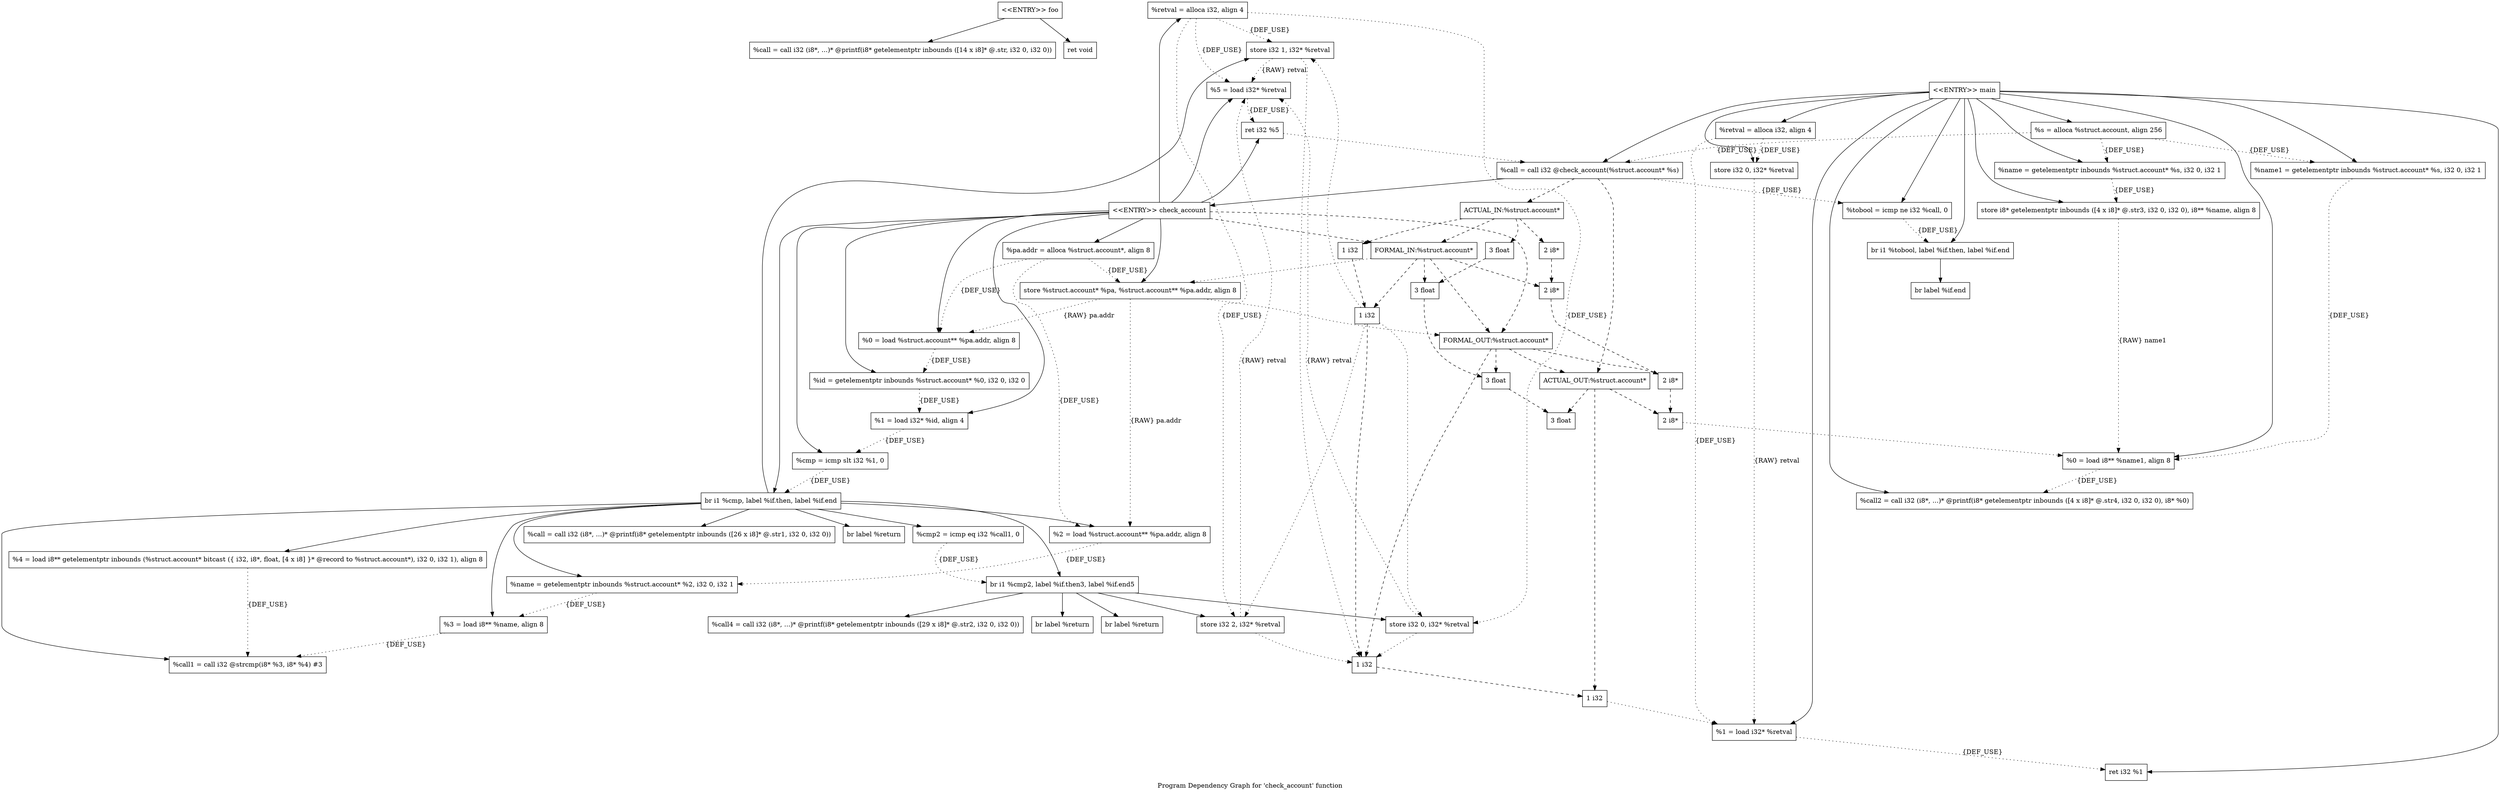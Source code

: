 digraph "Program Dependency Graph for 'check_account' function" {
	label="Program Dependency Graph for 'check_account' function";

	Node0x277a5b0 [shape=record,label="{\<\<ENTRY\>\> foo}"];
	Node0x277a5b0 -> Node0x277a620;
	Node0x277a5b0 -> Node0x277a690;
	Node0x277a620 [shape=record,label="{  %call = call i32 (i8*, ...)* @printf(i8* getelementptr inbounds ([14 x i8]* @.str, i32 0, i32 0))}"];
	Node0x277a690 [shape=record,label="{  ret void}"];
	Node0x277f1d0 [shape=record,label="{  %retval = alloca i32, align 4}"];
	Node0x277f1d0 -> Node0x277f240[style=dotted,label = "{DEF_USE}" ];
	Node0x277f1d0 -> Node0x277a700[style=dotted,label = "{DEF_USE}" ];
	Node0x277f1d0 -> Node0x277f320[style=dotted,label = "{DEF_USE}" ];
	Node0x277f1d0 -> Node0x277f2f0[style=dotted,label = "{DEF_USE}" ];
	Node0x277f240 [shape=record,label="{  store i32 1, i32* %retval}"];
	Node0x277f240 -> Node0x277f2f0[style=dotted,label = "{RAW} retval"];
	Node0x277f240 -> Node0x2784cc0[style=dotted];
	Node0x277a700 [shape=record,label="{  store i32 0, i32* %retval}"];
	Node0x277a700 -> Node0x277f2f0[style=dotted,label = "{RAW} retval"];
	Node0x277a700 -> Node0x2784cc0[style=dotted];
	Node0x277f320 [shape=record,label="{  store i32 2, i32* %retval}"];
	Node0x277f320 -> Node0x277f2f0[style=dotted,label = "{RAW} retval"];
	Node0x277f320 -> Node0x2784cc0[style=dotted];
	Node0x277f2f0 [shape=record,label="{  %5 = load i32* %retval}"];
	Node0x277f2f0 -> Node0x2780030[style=dotted,label = "{DEF_USE}" ];
	Node0x277f3d0 [shape=record,label="{  %pa.addr = alloca %struct.account*, align 8}"];
	Node0x277f3d0 -> Node0x277f4d0[style=dotted,label = "{DEF_USE}" ];
	Node0x277f3d0 -> Node0x277f540[style=dotted,label = "{DEF_USE}" ];
	Node0x277f3d0 -> Node0x277f5e0[style=dotted,label = "{DEF_USE}" ];
	Node0x277f4d0 [shape=record,label="{  store %struct.account* %pa, %struct.account** %pa.addr, align 8}"];
	Node0x277f4d0 -> Node0x277f540[style=dotted,label = "{RAW} pa.addr"];
	Node0x277f4d0 -> Node0x277f5e0[style=dotted,label = "{RAW} pa.addr"];
	Node0x277f4d0 -> Node0x2784b90[style=dotted];
	Node0x277f540 [shape=record,label="{  %0 = load %struct.account** %pa.addr, align 8}"];
	Node0x277f540 -> Node0x277f650[style=dotted,label = "{DEF_USE}" ];
	Node0x277f5e0 [shape=record,label="{  %2 = load %struct.account** %pa.addr, align 8}"];
	Node0x277f5e0 -> Node0x277f440[style=dotted,label = "{DEF_USE}" ];
	Node0x277f650 [shape=record,label="{  %id = getelementptr inbounds %struct.account* %0, i32 0, i32 0}"];
	Node0x277f650 -> Node0x277f6c0[style=dotted,label = "{DEF_USE}" ];
	Node0x277f6c0 [shape=record,label="{  %1 = load i32* %id, align 4}"];
	Node0x277f6c0 -> Node0x277f730[style=dotted,label = "{DEF_USE}" ];
	Node0x277f730 [shape=record,label="{  %cmp = icmp slt i32 %1, 0}"];
	Node0x277f730 -> Node0x277f7a0[style=dotted,label = "{DEF_USE}" ];
	Node0x277f7a0 [shape=record,label="{  br i1 %cmp, label %if.then, label %if.end}"];
	Node0x277f7a0 -> Node0x277f810;
	Node0x277f7a0 -> Node0x277f240;
	Node0x277f7a0 -> Node0x277f470;
	Node0x277f7a0 -> Node0x277f5e0;
	Node0x277f7a0 -> Node0x277f440;
	Node0x277f7a0 -> Node0x277f4a0;
	Node0x277f7a0 -> Node0x277fb30;
	Node0x277f7a0 -> Node0x277fba0;
	Node0x277f7a0 -> Node0x277fc10;
	Node0x277f7a0 -> Node0x277fa60;
	Node0x277f810 [shape=record,label="{  %call = call i32 (i8*, ...)* @printf(i8* getelementptr inbounds ([26 x i8]* @.str1, i32 0, i32 0))}"];
	Node0x277f470 [shape=record,label="{  br label %return}"];
	Node0x277f440 [shape=record,label="{  %name = getelementptr inbounds %struct.account* %2, i32 0, i32 1}"];
	Node0x277f440 -> Node0x277f4a0[style=dotted,label = "{DEF_USE}" ];
	Node0x277f4a0 [shape=record,label="{  %3 = load i8** %name, align 8}"];
	Node0x277f4a0 -> Node0x277fba0[style=dotted,label = "{DEF_USE}" ];
	Node0x277fb30 [shape=record,label="{  %4 = load i8** getelementptr inbounds (%struct.account* bitcast (\{ i32, i8*, float, [4 x i8] \}* @record to %struct.account*), i32 0, i32 1), align 8}"];
	Node0x277fb30 -> Node0x277fba0[style=dotted,label = "{DEF_USE}" ];
	Node0x277fba0 [shape=record,label="{  %call1 = call i32 @strcmp(i8* %3, i8* %4) #3}"];
	Node0x277fc10 [shape=record,label="{  %cmp2 = icmp eq i32 %call1, 0}"];
	Node0x277fc10 -> Node0x277fa60[style=dotted,label = "{DEF_USE}" ];
	Node0x277fa60 [shape=record,label="{  br i1 %cmp2, label %if.then3, label %if.end5}"];
	Node0x277fa60 -> Node0x277fe10;
	Node0x277fa60 -> Node0x277a700;
	Node0x277fa60 -> Node0x277fed0;
	Node0x277fa60 -> Node0x277f320;
	Node0x277fa60 -> Node0x277fea0;
	Node0x277fe10 [shape=record,label="{  %call4 = call i32 (i8*, ...)* @printf(i8* getelementptr inbounds ([29 x i8]* @.str2, i32 0, i32 0))}"];
	Node0x277fed0 [shape=record,label="{  br label %return}"];
	Node0x277fea0 [shape=record,label="{  br label %return}"];
	Node0x2780030 [shape=record,label="{  ret i32 %5}"];
	Node0x2780030 -> Node0x277f8f0[style=dotted];
	Node0x27800c0 [shape=record,label="{\<\<ENTRY\>\> check_account}"];
	Node0x27800c0 -> Node0x277f1d0;
	Node0x27800c0 -> Node0x277f3d0;
	Node0x27800c0 -> Node0x277f4d0;
	Node0x27800c0 -> Node0x277f540;
	Node0x27800c0 -> Node0x277f650;
	Node0x27800c0 -> Node0x277f6c0;
	Node0x27800c0 -> Node0x277f730;
	Node0x27800c0 -> Node0x277f7a0;
	Node0x27800c0 -> Node0x277f2f0;
	Node0x27800c0 -> Node0x2780030;
	Node0x27800c0 -> Node0x2784980[style=dashed];
	Node0x27800c0 -> Node0x2784b90[style=dashed];
	Node0x2782b80 [shape=record,label="{  %retval = alloca i32, align 4}"];
	Node0x2782b80 -> Node0x2782bf0[style=dotted,label = "{DEF_USE}" ];
	Node0x2782b80 -> Node0x2782c60[style=dotted,label = "{DEF_USE}" ];
	Node0x2782bf0 [shape=record,label="{  store i32 0, i32* %retval}"];
	Node0x2782bf0 -> Node0x2782c60[style=dotted,label = "{RAW} retval"];
	Node0x2782c60 [shape=record,label="{  %1 = load i32* %retval}"];
	Node0x2782c60 -> Node0x27851e0[style=dotted,label = "{DEF_USE}" ];
	Node0x2782d00 [shape=record,label="{  %s = alloca %struct.account, align 256}"];
	Node0x2782d00 -> Node0x277f880[style=dotted,label = "{DEF_USE}" ];
	Node0x2782d00 -> Node0x277f8f0[style=dotted,label = "{DEF_USE}" ];
	Node0x2782d00 -> Node0x2782f80[style=dotted,label = "{DEF_USE}" ];
	Node0x277f880 [shape=record,label="{  %name = getelementptr inbounds %struct.account* %s, i32 0, i32 1}"];
	Node0x277f880 -> Node0x277f960[style=dotted,label = "{DEF_USE}" ];
	Node0x277f8f0 [shape=record,label="{  %call = call i32 @check_account(%struct.account* %s)}"];
	Node0x277f8f0 -> Node0x27800c0;
	Node0x277f8f0 -> Node0x2784640[style=dashed];
	Node0x277f8f0 -> Node0x2784770[style=dashed];
	Node0x277f8f0 -> Node0x2785930[style=dotted,label = "{DEF_USE}" ];
	Node0x2782f80 [shape=record,label="{  %name1 = getelementptr inbounds %struct.account* %s, i32 0, i32 1}"];
	Node0x2782f80 -> Node0x2783030[style=dotted,label = "{DEF_USE}" ];
	Node0x277f960 [shape=record,label="{  store i8* getelementptr inbounds ([4 x i8]* @.str3, i32 0, i32 0), i8** %name, align 8}"];
	Node0x277f960 -> Node0x2783030[style=dotted,label = "{RAW} name1"];
	Node0x2783030 [shape=record,label="{  %0 = load i8** %name1, align 8}"];
	Node0x2783030 -> Node0x2785150[style=dotted,label = "{DEF_USE}" ];
	Node0x2784640 [shape=record,label="{ACTUAL_IN:%struct.account*}"];
	Node0x2784640 -> Node0x2784670[style=dashed];
	Node0x2784640 -> Node0x2784700[style=dashed];
	Node0x2784640 -> Node0x27847a0[style=dashed];
	Node0x2784640 -> Node0x2784980[style=dashed];
	Node0x2784670 [shape=record,label="{1 i32}"];
	Node0x2784670 -> Node0x2784ab0[style=dashed];
	Node0x2784700 [shape=record,label="{2 i8*}"];
	Node0x2784700 -> Node0x2784b20[style=dashed];
	Node0x27847a0 [shape=record,label="{3 float}"];
	Node0x27847a0 -> Node0x2784bc0[style=dashed];
	Node0x2784770 [shape=record,label="{ACTUAL_OUT:%struct.account*}"];
	Node0x2784770 -> Node0x27848a0[style=dashed];
	Node0x2784770 -> Node0x2784910[style=dashed];
	Node0x2784770 -> Node0x27849b0[style=dashed];
	Node0x27848a0 [shape=record,label="{1 i32}"];
	Node0x27848a0 -> Node0x2782c60[style=dotted];
	Node0x2784910 [shape=record,label="{2 i8*}"];
	Node0x2784910 -> Node0x2783030[style=dotted];
	Node0x27849b0 [shape=record,label="{3 float}"];
	Node0x2784980 [shape=record,label="{FORMAL_IN:%struct.account*}"];
	Node0x2784980 -> Node0x2784ab0[style=dashed];
	Node0x2784980 -> Node0x2784b20[style=dashed];
	Node0x2784980 -> Node0x2784bc0[style=dashed];
	Node0x2784980 -> Node0x2784b90[style=dashed];
	Node0x2784980 -> Node0x277f4d0[style=dotted];
	Node0x2784ab0 [shape=record,label="{1 i32}"];
	Node0x2784ab0 -> Node0x2784cc0[style=dashed];
	Node0x2784ab0 -> Node0x277f240[style=dotted];
	Node0x2784ab0 -> Node0x277a700[style=dotted];
	Node0x2784ab0 -> Node0x277f320[style=dotted];
	Node0x2784b20 [shape=record,label="{2 i8*}"];
	Node0x2784b20 -> Node0x2784d30[style=dashed];
	Node0x2784bc0 [shape=record,label="{3 float}"];
	Node0x2784bc0 -> Node0x2784dd0[style=dashed];
	Node0x2784b90 [shape=record,label="{FORMAL_OUT:%struct.account*}"];
	Node0x2784b90 -> Node0x2784cc0[style=dashed];
	Node0x2784b90 -> Node0x2784d30[style=dashed];
	Node0x2784b90 -> Node0x2784dd0[style=dashed];
	Node0x2784b90 -> Node0x2784770[style=dashed];
	Node0x2784cc0 [shape=record,label="{1 i32}"];
	Node0x2784cc0 -> Node0x27848a0[style=dashed];
	Node0x2784d30 [shape=record,label="{2 i8*}"];
	Node0x2784d30 -> Node0x2784910[style=dashed];
	Node0x2784dd0 [shape=record,label="{3 float}"];
	Node0x2784dd0 -> Node0x27849b0[style=dashed];
	Node0x2785930 [shape=record,label="{  %tobool = icmp ne i32 %call, 0}"];
	Node0x2785930 -> Node0x27859a0[style=dotted,label = "{DEF_USE}" ];
	Node0x27859a0 [shape=record,label="{  br i1 %tobool, label %if.then, label %if.end}"];
	Node0x27859a0 -> Node0x2785a10;
	Node0x2785a10 [shape=record,label="{  br label %if.end}"];
	Node0x2785150 [shape=record,label="{  %call2 = call i32 (i8*, ...)* @printf(i8* getelementptr inbounds ([4 x i8]* @.str4, i32 0, i32 0), i8* %0)}"];
	Node0x27851e0 [shape=record,label="{  ret i32 %1}"];
	Node0x2785270 [shape=record,label="{\<\<ENTRY\>\> main}"];
	Node0x2785270 -> Node0x2782b80;
	Node0x2785270 -> Node0x2782d00;
	Node0x2785270 -> Node0x2782bf0;
	Node0x2785270 -> Node0x277f880;
	Node0x2785270 -> Node0x277f960;
	Node0x2785270 -> Node0x277f8f0;
	Node0x2785270 -> Node0x2785930;
	Node0x2785270 -> Node0x27859a0;
	Node0x2785270 -> Node0x2782f80;
	Node0x2785270 -> Node0x2783030;
	Node0x2785270 -> Node0x2785150;
	Node0x2785270 -> Node0x2782c60;
	Node0x2785270 -> Node0x27851e0;
}
